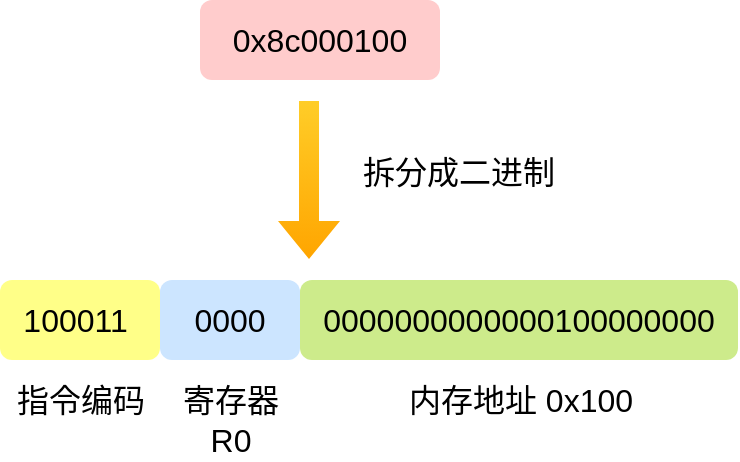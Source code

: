 <mxfile version="13.7.5" type="github">
  <diagram id="2nVrgLjWyE0ZDjUau8U9" name="Page-1">
    <mxGraphModel dx="460" dy="752" grid="1" gridSize="10" guides="1" tooltips="1" connect="1" arrows="1" fold="1" page="1" pageScale="1" pageWidth="827" pageHeight="1169" math="0" shadow="0">
      <root>
        <mxCell id="0" />
        <mxCell id="1" parent="0" />
        <mxCell id="9ZyYJKUIm6dmwLkh6u32-1" value="0x8c000100" style="rounded=1;whiteSpace=wrap;html=1;fontSize=16;fillColor=#ffcccc;strokeColor=none;" vertex="1" parent="1">
          <mxGeometry x="230" y="260" width="120" height="40" as="geometry" />
        </mxCell>
        <mxCell id="9ZyYJKUIm6dmwLkh6u32-2" value="" style="shape=flexArrow;endArrow=classic;html=1;fontSize=16;fillColor=#ffcd28;gradientColor=#ffa500;strokeColor=none;" edge="1" parent="1">
          <mxGeometry width="50" height="50" relative="1" as="geometry">
            <mxPoint x="284.5" y="310" as="sourcePoint" />
            <mxPoint x="284.5" y="390" as="targetPoint" />
          </mxGeometry>
        </mxCell>
        <mxCell id="9ZyYJKUIm6dmwLkh6u32-3" value="拆分成二进制" style="text;html=1;align=center;verticalAlign=middle;resizable=0;points=[];autosize=1;fontSize=16;" vertex="1" parent="1">
          <mxGeometry x="304" y="336" width="110" height="20" as="geometry" />
        </mxCell>
        <mxCell id="9ZyYJKUIm6dmwLkh6u32-10" value="100011&amp;nbsp;" style="rounded=1;whiteSpace=wrap;html=1;fontSize=16;fillColor=#ffff88;strokeColor=none;" vertex="1" parent="1">
          <mxGeometry x="130" y="400" width="80" height="40" as="geometry" />
        </mxCell>
        <mxCell id="9ZyYJKUIm6dmwLkh6u32-12" value="0000" style="rounded=1;whiteSpace=wrap;html=1;fontSize=16;fillColor=#cce5ff;strokeColor=none;" vertex="1" parent="1">
          <mxGeometry x="210" y="400" width="70" height="40" as="geometry" />
        </mxCell>
        <mxCell id="9ZyYJKUIm6dmwLkh6u32-13" value="&lt;span&gt;0000000000000100000000&lt;/span&gt;" style="rounded=1;whiteSpace=wrap;html=1;fontSize=16;fillColor=#cdeb8b;strokeColor=none;" vertex="1" parent="1">
          <mxGeometry x="280" y="400" width="219" height="40" as="geometry" />
        </mxCell>
        <mxCell id="9ZyYJKUIm6dmwLkh6u32-15" value="指令编码" style="text;html=1;align=center;verticalAlign=middle;resizable=0;points=[];autosize=1;fontSize=16;" vertex="1" parent="1">
          <mxGeometry x="130" y="450" width="80" height="20" as="geometry" />
        </mxCell>
        <mxCell id="9ZyYJKUIm6dmwLkh6u32-16" value="寄存器 &lt;br&gt;R0" style="text;html=1;align=center;verticalAlign=middle;resizable=0;points=[];autosize=1;fontSize=16;" vertex="1" parent="1">
          <mxGeometry x="215" y="450" width="60" height="40" as="geometry" />
        </mxCell>
        <mxCell id="9ZyYJKUIm6dmwLkh6u32-17" value="内存地址 0x100" style="text;html=1;align=center;verticalAlign=middle;resizable=0;points=[];autosize=1;fontSize=16;" vertex="1" parent="1">
          <mxGeometry x="324.5" y="450" width="130" height="20" as="geometry" />
        </mxCell>
      </root>
    </mxGraphModel>
  </diagram>
</mxfile>

